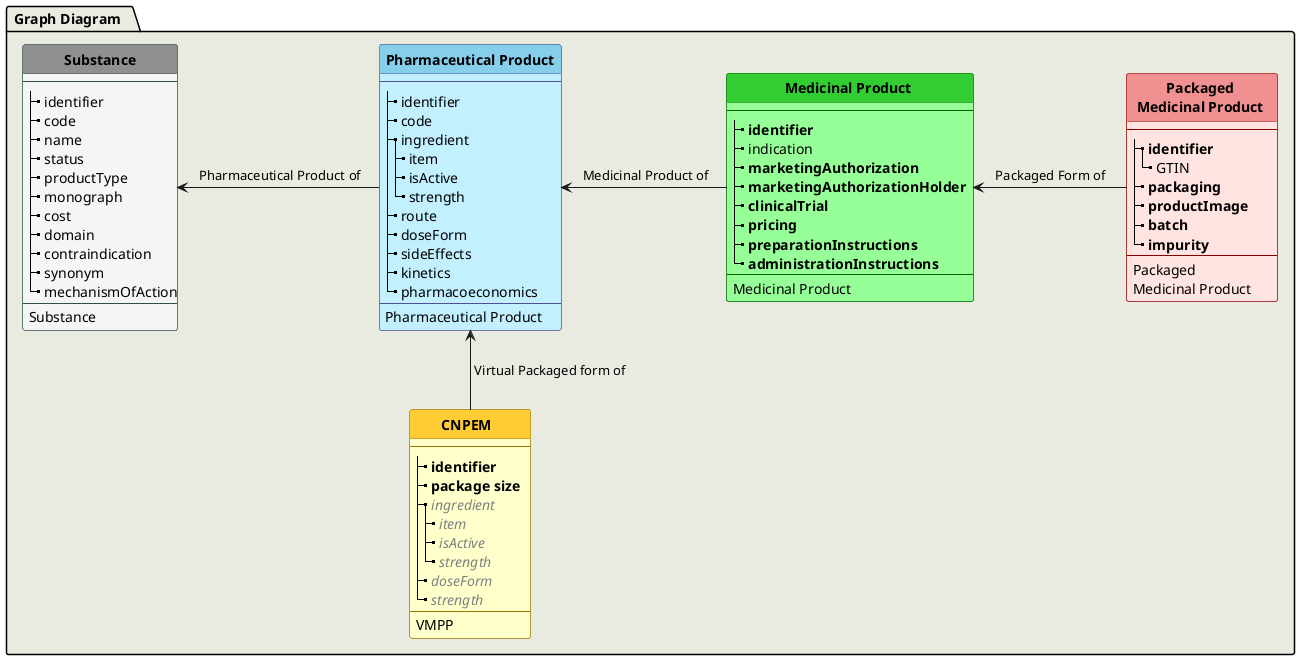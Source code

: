 @startuml
hide stereotype
hide circle
skinparam linetype polyline
skinparam shadowing false


'!pragma graphviz_dot smetana



skinparam class<<S>> {
 BorderColor DarkSlateGray
 BackgroundColor WhiteSmoke
 HeaderBackgroundColor #909090
}

skinparam class<<VMPP>> {
 BorderColor #997700
 BackgroundColor BUSINESS
 HeaderBackgroundColor #ffcc33
}

skinparam class<<PhP>> {
 BorderColor #505090
 BackgroundColor APPLICATION
 HeaderBackgroundColor SkyBlue
}

skinparam class<<Oth>> {
 BorderColor #99770055
 BackgroundColor #FFFFE055
 HeaderBackgroundColor #ffDD7344
 HeaderFontColor 	#ffcc3355
}

skinparam class<<MP>> {
 BorderColor DarkGreen
 BackgroundColor PHYSICAL
 HeaderBackgroundColor LimeGreen
}


skinparam class<<PMP>> {
 BorderColor DarkRed
 BackgroundColor MistyRose
 HeaderBackgroundColor #f09090
}



  package " Graph Diagram   " as MR #E9EAE0 {
    class "**Substance**" as S<<S>> {
      --
      |_ identifier
      |_ code    
      |_ name
      |_ status
      |_ productType
      |_ monograph
      |_ cost
      |_ domain
      |_ contraindication
      |_ synonym
      |_ mechanismOfAction
      --
      Substance  
    }

    class " **Pharmaceutical Product** " as PhP<<PhP>> {
      --
      |_ identifier
      |_ code
      |_ ingredient
        |_ item
        |_ isActive
        |_ strength
'      |_ productType
      |_ route
      |_ doseForm
      |_ sideEffects
      |_ kinetics
      |_ pharmacoeconomics
      --
      Pharmaceutical Product
    }

    class " **Medicinal Product ** " as MP<<MP>>{
      --
      |_ **identifier**
      |_ indication
'      |_ productType
      |_ **marketingAuthorization**
      |_ **marketingAuthorizationHolder  **
      |_ **clinicalTrial**
      |_ **pricing**
      |_ **preparationInstructions**
      |_ **administrationInstructions**
      --
      Medicinal Product
    }

    class " **Packaged ** \n  **Medicinal Product **  " as PMP<<PMP>>{
      --
      |_ **identifier**
        |_ GTIN
      |_ **packaging**
      |_ **productImage**
      |_ **batch**
      |_ **impurity**
      --
      Packaged\nMedicinal Product
    }

    class " **CNPEM **  " as CNPEM <<VMPP>>{
      --
      |_ **identifier**
      |_ **package size**   
      |_ <color:gray>//ingredient//</color>
        |_ <color:gray>//item//
        |_ <color:gray>//isActive//
        |_ <color:gray>//strength//
      |_ <color:gray>//doseForm//
      |_ <color:gray>//strength//
      --
      VMPP
}


  S <-r- PhP: " Pharmaceutical Product of"
  
  PhP <-r- MP: " Medicinal Product of"
  
  PMP -l-> MP: " Packaged Form of "
  
  CNPEM -u-> PhP: " Virtual Packaged form of"
  'CNPEM -r[hidden]--> MP
  
}
@enduml